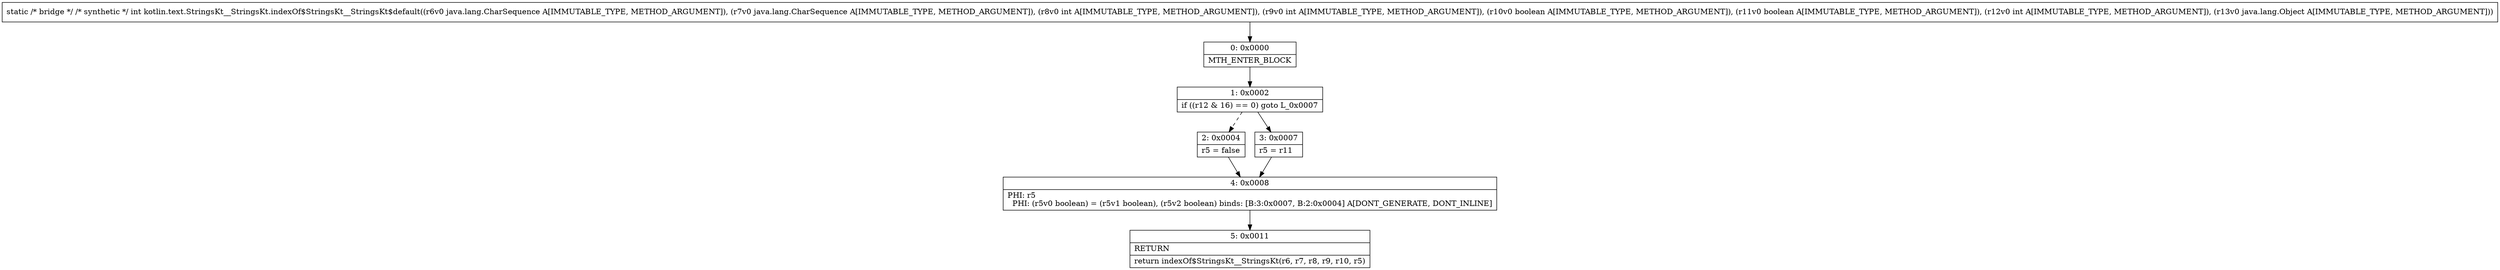 digraph "CFG forkotlin.text.StringsKt__StringsKt.indexOf$StringsKt__StringsKt$default(Ljava\/lang\/CharSequence;Ljava\/lang\/CharSequence;IIZZILjava\/lang\/Object;)I" {
Node_0 [shape=record,label="{0\:\ 0x0000|MTH_ENTER_BLOCK\l}"];
Node_1 [shape=record,label="{1\:\ 0x0002|if ((r12 & 16) == 0) goto L_0x0007\l}"];
Node_2 [shape=record,label="{2\:\ 0x0004|r5 = false\l}"];
Node_3 [shape=record,label="{3\:\ 0x0007|r5 = r11\l}"];
Node_4 [shape=record,label="{4\:\ 0x0008|PHI: r5 \l  PHI: (r5v0 boolean) = (r5v1 boolean), (r5v2 boolean) binds: [B:3:0x0007, B:2:0x0004] A[DONT_GENERATE, DONT_INLINE]\l}"];
Node_5 [shape=record,label="{5\:\ 0x0011|RETURN\l|return indexOf$StringsKt__StringsKt(r6, r7, r8, r9, r10, r5)\l}"];
MethodNode[shape=record,label="{static \/* bridge *\/ \/* synthetic *\/ int kotlin.text.StringsKt__StringsKt.indexOf$StringsKt__StringsKt$default((r6v0 java.lang.CharSequence A[IMMUTABLE_TYPE, METHOD_ARGUMENT]), (r7v0 java.lang.CharSequence A[IMMUTABLE_TYPE, METHOD_ARGUMENT]), (r8v0 int A[IMMUTABLE_TYPE, METHOD_ARGUMENT]), (r9v0 int A[IMMUTABLE_TYPE, METHOD_ARGUMENT]), (r10v0 boolean A[IMMUTABLE_TYPE, METHOD_ARGUMENT]), (r11v0 boolean A[IMMUTABLE_TYPE, METHOD_ARGUMENT]), (r12v0 int A[IMMUTABLE_TYPE, METHOD_ARGUMENT]), (r13v0 java.lang.Object A[IMMUTABLE_TYPE, METHOD_ARGUMENT])) }"];
MethodNode -> Node_0;
Node_0 -> Node_1;
Node_1 -> Node_2[style=dashed];
Node_1 -> Node_3;
Node_2 -> Node_4;
Node_3 -> Node_4;
Node_4 -> Node_5;
}

